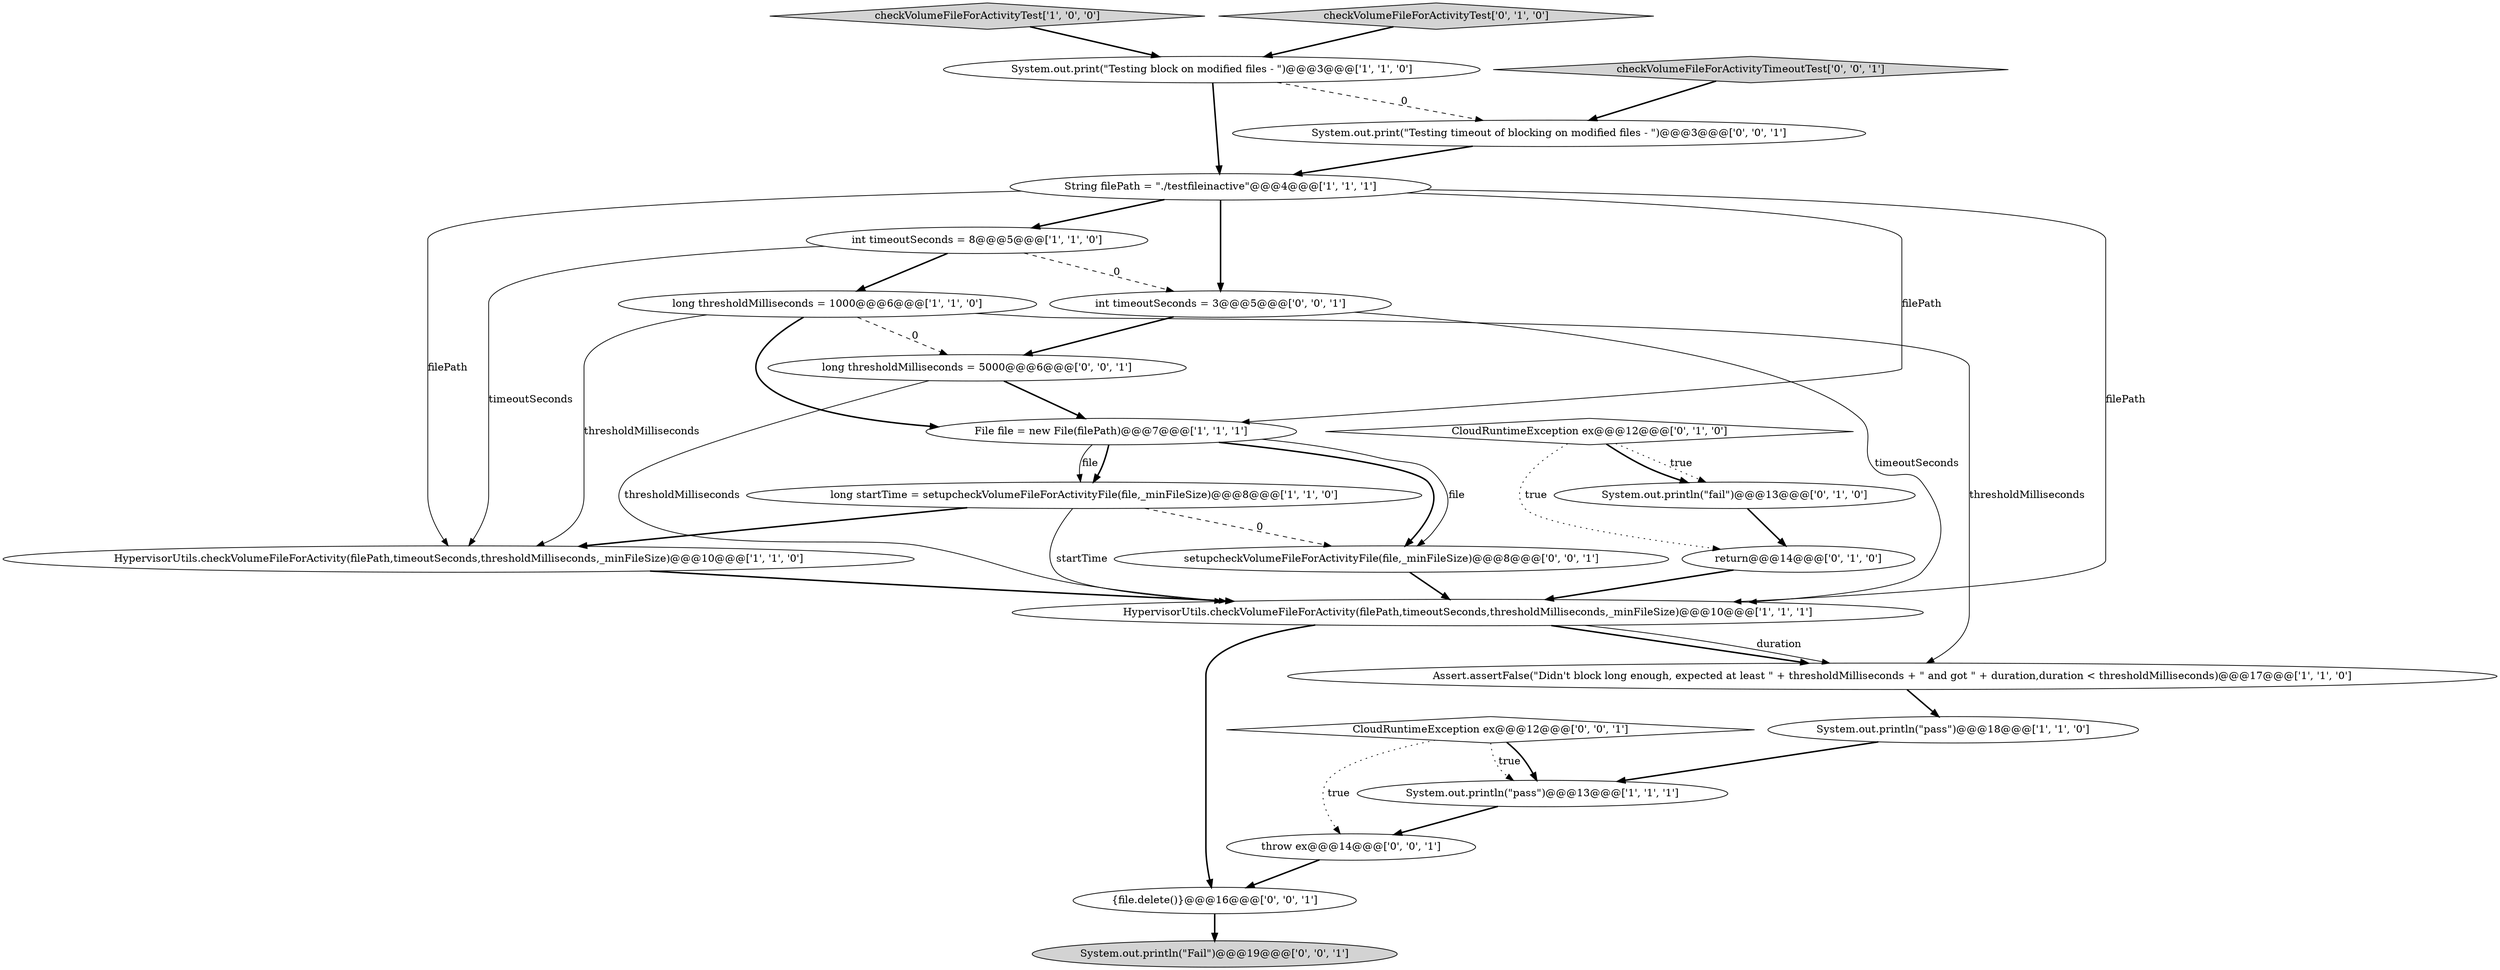 digraph {
3 [style = filled, label = "int timeoutSeconds = 8@@@5@@@['1', '1', '0']", fillcolor = white, shape = ellipse image = "AAA0AAABBB1BBB"];
5 [style = filled, label = "HypervisorUtils.checkVolumeFileForActivity(filePath,timeoutSeconds,thresholdMilliseconds,_minFileSize)@@@10@@@['1', '1', '1']", fillcolor = white, shape = ellipse image = "AAA0AAABBB1BBB"];
18 [style = filled, label = "setupcheckVolumeFileForActivityFile(file,_minFileSize)@@@8@@@['0', '0', '1']", fillcolor = white, shape = ellipse image = "AAA0AAABBB3BBB"];
1 [style = filled, label = "HypervisorUtils.checkVolumeFileForActivity(filePath,timeoutSeconds,thresholdMilliseconds,_minFileSize)@@@10@@@['1', '1', '0']", fillcolor = white, shape = ellipse image = "AAA0AAABBB1BBB"];
24 [style = filled, label = "{file.delete()}@@@16@@@['0', '0', '1']", fillcolor = white, shape = ellipse image = "AAA0AAABBB3BBB"];
9 [style = filled, label = "System.out.print(\"Testing block on modified files - \")@@@3@@@['1', '1', '0']", fillcolor = white, shape = ellipse image = "AAA0AAABBB1BBB"];
6 [style = filled, label = "File file = new File(filePath)@@@7@@@['1', '1', '1']", fillcolor = white, shape = ellipse image = "AAA0AAABBB1BBB"];
11 [style = filled, label = "System.out.println(\"pass\")@@@18@@@['1', '1', '0']", fillcolor = white, shape = ellipse image = "AAA0AAABBB1BBB"];
7 [style = filled, label = "checkVolumeFileForActivityTest['1', '0', '0']", fillcolor = lightgray, shape = diamond image = "AAA0AAABBB1BBB"];
23 [style = filled, label = "throw ex@@@14@@@['0', '0', '1']", fillcolor = white, shape = ellipse image = "AAA0AAABBB3BBB"];
20 [style = filled, label = "System.out.print(\"Testing timeout of blocking on modified files - \")@@@3@@@['0', '0', '1']", fillcolor = white, shape = ellipse image = "AAA0AAABBB3BBB"];
2 [style = filled, label = "Assert.assertFalse(\"Didn't block long enough, expected at least \" + thresholdMilliseconds + \" and got \" + duration,duration < thresholdMilliseconds)@@@17@@@['1', '1', '0']", fillcolor = white, shape = ellipse image = "AAA0AAABBB1BBB"];
16 [style = filled, label = "int timeoutSeconds = 3@@@5@@@['0', '0', '1']", fillcolor = white, shape = ellipse image = "AAA0AAABBB3BBB"];
19 [style = filled, label = "checkVolumeFileForActivityTimeoutTest['0', '0', '1']", fillcolor = lightgray, shape = diamond image = "AAA0AAABBB3BBB"];
21 [style = filled, label = "CloudRuntimeException ex@@@12@@@['0', '0', '1']", fillcolor = white, shape = diamond image = "AAA0AAABBB3BBB"];
8 [style = filled, label = "long startTime = setupcheckVolumeFileForActivityFile(file,_minFileSize)@@@8@@@['1', '1', '0']", fillcolor = white, shape = ellipse image = "AAA0AAABBB1BBB"];
17 [style = filled, label = "System.out.println(\"Fail\")@@@19@@@['0', '0', '1']", fillcolor = lightgray, shape = ellipse image = "AAA0AAABBB3BBB"];
0 [style = filled, label = "long thresholdMilliseconds = 1000@@@6@@@['1', '1', '0']", fillcolor = white, shape = ellipse image = "AAA0AAABBB1BBB"];
14 [style = filled, label = "checkVolumeFileForActivityTest['0', '1', '0']", fillcolor = lightgray, shape = diamond image = "AAA0AAABBB2BBB"];
13 [style = filled, label = "System.out.println(\"fail\")@@@13@@@['0', '1', '0']", fillcolor = white, shape = ellipse image = "AAA1AAABBB2BBB"];
12 [style = filled, label = "CloudRuntimeException ex@@@12@@@['0', '1', '0']", fillcolor = white, shape = diamond image = "AAA1AAABBB2BBB"];
15 [style = filled, label = "return@@@14@@@['0', '1', '0']", fillcolor = white, shape = ellipse image = "AAA1AAABBB2BBB"];
22 [style = filled, label = "long thresholdMilliseconds = 5000@@@6@@@['0', '0', '1']", fillcolor = white, shape = ellipse image = "AAA0AAABBB3BBB"];
10 [style = filled, label = "System.out.println(\"pass\")@@@13@@@['1', '1', '1']", fillcolor = white, shape = ellipse image = "AAA0AAABBB1BBB"];
4 [style = filled, label = "String filePath = \"./testfileinactive\"@@@4@@@['1', '1', '1']", fillcolor = white, shape = ellipse image = "AAA0AAABBB1BBB"];
0->6 [style = bold, label=""];
5->2 [style = bold, label=""];
6->18 [style = bold, label=""];
13->15 [style = bold, label=""];
8->18 [style = dashed, label="0"];
10->23 [style = bold, label=""];
9->4 [style = bold, label=""];
4->16 [style = bold, label=""];
22->6 [style = bold, label=""];
23->24 [style = bold, label=""];
3->16 [style = dashed, label="0"];
2->11 [style = bold, label=""];
7->9 [style = bold, label=""];
19->20 [style = bold, label=""];
20->4 [style = bold, label=""];
18->5 [style = bold, label=""];
24->17 [style = bold, label=""];
12->13 [style = dotted, label="true"];
4->6 [style = solid, label="filePath"];
12->15 [style = dotted, label="true"];
21->23 [style = dotted, label="true"];
14->9 [style = bold, label=""];
16->22 [style = bold, label=""];
16->5 [style = solid, label="timeoutSeconds"];
21->10 [style = dotted, label="true"];
0->1 [style = solid, label="thresholdMilliseconds"];
6->8 [style = bold, label=""];
0->2 [style = solid, label="thresholdMilliseconds"];
21->10 [style = bold, label=""];
6->18 [style = solid, label="file"];
12->13 [style = bold, label=""];
8->1 [style = bold, label=""];
3->1 [style = solid, label="timeoutSeconds"];
11->10 [style = bold, label=""];
5->24 [style = bold, label=""];
3->0 [style = bold, label=""];
15->5 [style = bold, label=""];
6->8 [style = solid, label="file"];
9->20 [style = dashed, label="0"];
22->5 [style = solid, label="thresholdMilliseconds"];
5->2 [style = solid, label="duration"];
4->1 [style = solid, label="filePath"];
4->5 [style = solid, label="filePath"];
4->3 [style = bold, label=""];
0->22 [style = dashed, label="0"];
8->5 [style = solid, label="startTime"];
1->5 [style = bold, label=""];
}
